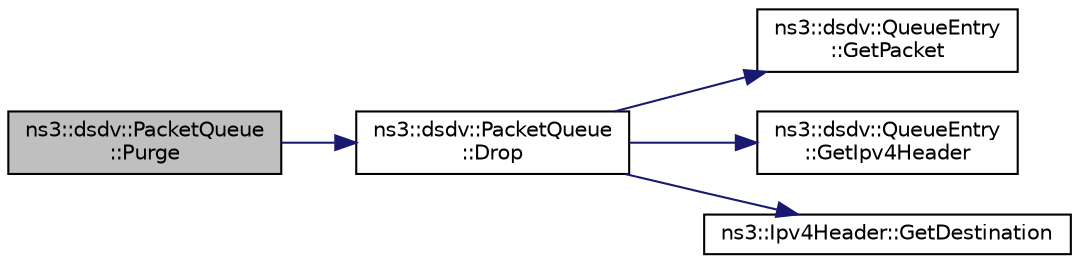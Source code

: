 digraph "ns3::dsdv::PacketQueue::Purge"
{
  edge [fontname="Helvetica",fontsize="10",labelfontname="Helvetica",labelfontsize="10"];
  node [fontname="Helvetica",fontsize="10",shape=record];
  rankdir="LR";
  Node1 [label="ns3::dsdv::PacketQueue\l::Purge",height=0.2,width=0.4,color="black", fillcolor="grey75", style="filled", fontcolor="black"];
  Node1 -> Node2 [color="midnightblue",fontsize="10",style="solid"];
  Node2 [label="ns3::dsdv::PacketQueue\l::Drop",height=0.2,width=0.4,color="black", fillcolor="white", style="filled",URL="$d5/d41/classns3_1_1dsdv_1_1PacketQueue.html#a793164d7fc231d298346ee949ec73312",tooltip="Notify that packet is dropped from queue by timeout. "];
  Node2 -> Node3 [color="midnightblue",fontsize="10",style="solid"];
  Node3 [label="ns3::dsdv::QueueEntry\l::GetPacket",height=0.2,width=0.4,color="black", fillcolor="white", style="filled",URL="$da/d9b/classns3_1_1dsdv_1_1QueueEntry.html#aa00a73a28bca40c3c98f480c627cdfe3"];
  Node2 -> Node4 [color="midnightblue",fontsize="10",style="solid"];
  Node4 [label="ns3::dsdv::QueueEntry\l::GetIpv4Header",height=0.2,width=0.4,color="black", fillcolor="white", style="filled",URL="$da/d9b/classns3_1_1dsdv_1_1QueueEntry.html#aaae5a97e289d2ef3402fae5655f655e2"];
  Node2 -> Node5 [color="midnightblue",fontsize="10",style="solid"];
  Node5 [label="ns3::Ipv4Header::GetDestination",height=0.2,width=0.4,color="black", fillcolor="white", style="filled",URL="$d9/df1/classns3_1_1Ipv4Header.html#a6723c42237bab47f74dd3a0123a9c6d1"];
}
